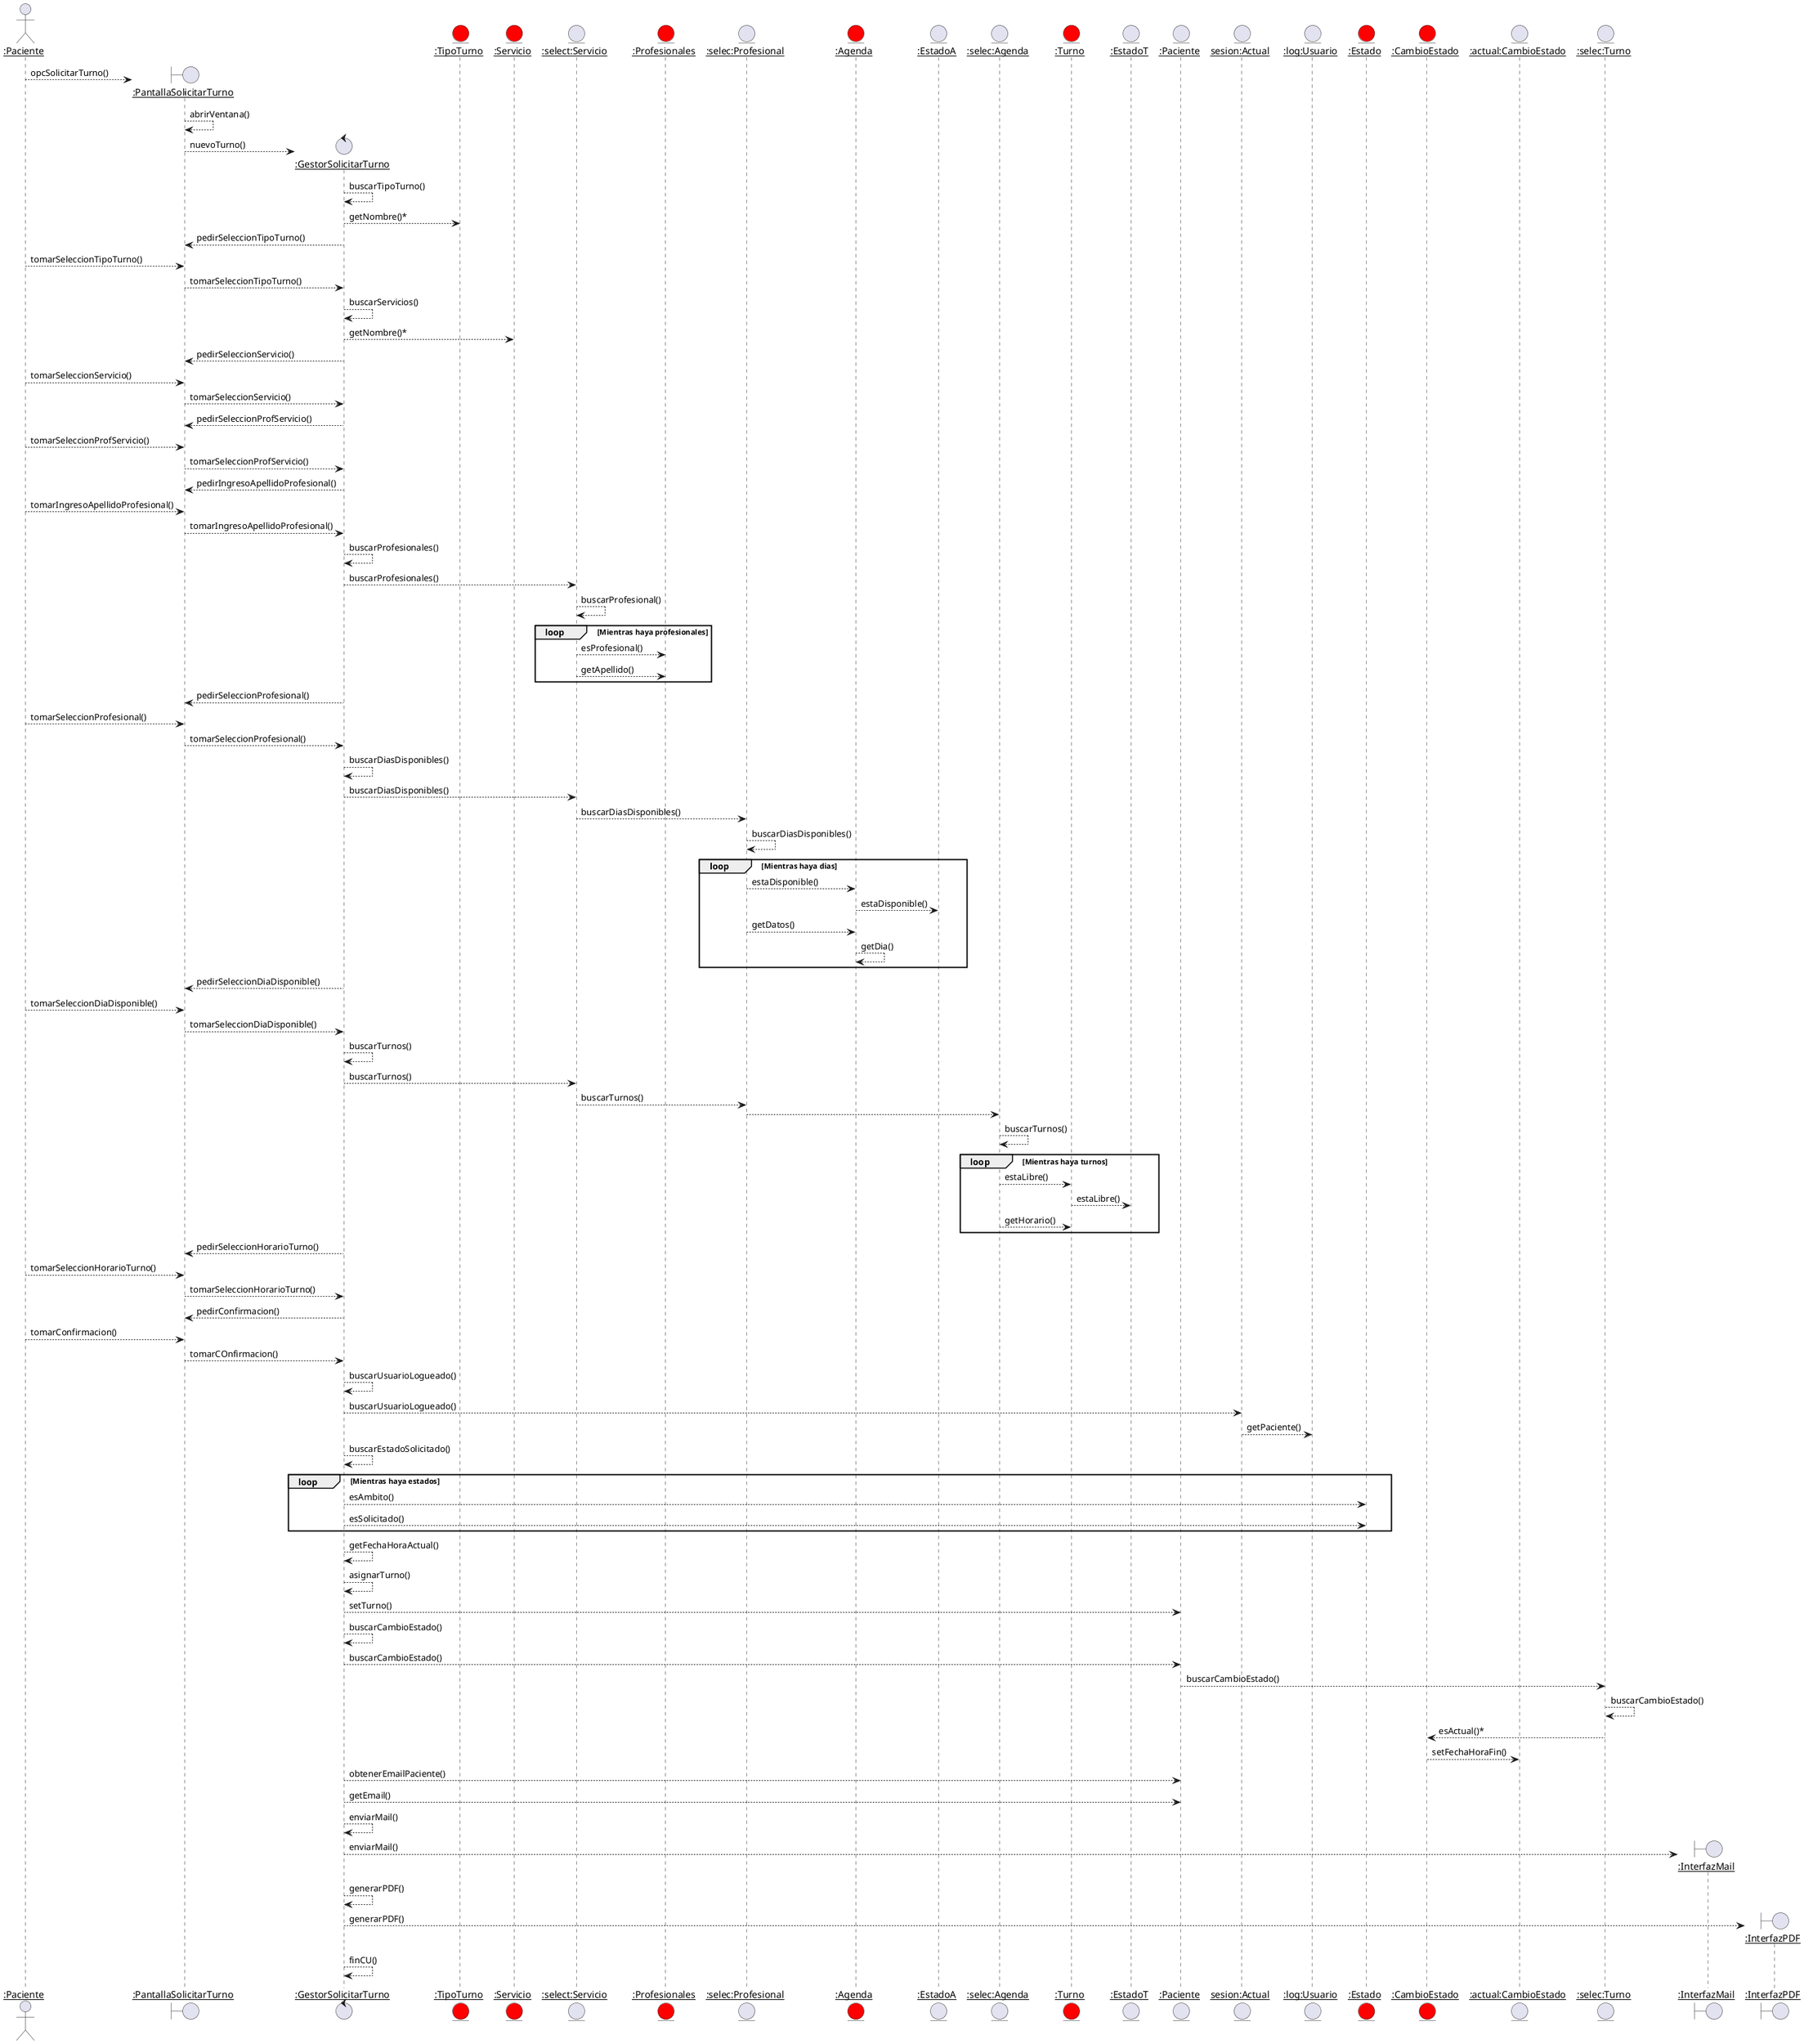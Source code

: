 @startuml secuencia 

actor "__:Paciente__" as P 

create boundary "__:PantallaSolicitarTurno__" as PST 

P --> PST : opcSolicitarTurno()

PST --> PST : abrirVentana()

create control "__:GestorSolicitarTurno__" as GST 

PST --> GST : nuevoTurno()

GST --> GST : buscarTipoTurno()
entity "__:TipoTurno__" as TT #Red
GST --> TT : getNombre()*

GST --> PST : pedirSeleccionTipoTurno()
P --> PST : tomarSeleccionTipoTurno()

PST --> GST : tomarSeleccionTipoTurno()

entity "__:Servicio__" as S #Red
GST --> GST : buscarServicios()

GST --> S: getNombre()*

GST --> PST : pedirSeleccionServicio()

P --> PST : tomarSeleccionServicio()

PST --> GST : tomarSeleccionServicio()

GST --> PST : pedirSeleccionProfServicio()
P --> PST : tomarSeleccionProfServicio()
PST --> GST : tomarSeleccionProfServicio()

GST --> PST : pedirIngresoApellidoProfesional()
P --> PST : tomarIngresoApellidoProfesional()

PST --> GST : tomarIngresoApellidoProfesional()

GST --> GST : buscarProfesionales()

entity "__:select:Servicio__" as sS 
GST --> sS : buscarProfesionales()
entity "__:Profesionales__" as Profesional #red 
sS --> sS : buscarProfesional()
group loop [Mientras haya profesionales]
    sS --> Profesional : esProfesional()
    sS --> Profesional : getApellido()
end

GST --> PST : pedirSeleccionProfesional()

P --> PST : tomarSeleccionProfesional()
PST --> GST : tomarSeleccionProfesional()

entity "__:selec:Profesional__" as sP

GST --> GST : buscarDiasDisponibles()

GST --> sS : buscarDiasDisponibles()
sS --> sP : buscarDiasDisponibles()
entity "__:Agenda__" as A #red
entity "__:EstadoA__" as EA 
sP --> sP : buscarDiasDisponibles()

group loop [Mientras haya dias]
    sP --> A : estaDisponible()
    A --> EA : estaDisponible()
    sP --> A : getDatos()
    A --> A : getDia()
end

GST --> PST : pedirSeleccionDiaDisponible()
P --> PST : tomarSeleccionDiaDisponible()
PST --> GST : tomarSeleccionDiaDisponible()

GST --> GST : buscarTurnos()
GST --> sS :buscarTurnos()
sS --> sP : buscarTurnos()
entity "__:selec:Agenda__" as sA
sP --> sA
sA --> sA : buscarTurnos()
entity "__:Turno__" as T #red
entity "__:EstadoT__" as ET 
group loop [Mientras haya turnos]
    sA --> T : estaLibre()
    T --> ET : estaLibre()
    sA --> T : getHorario()
end
GST --> PST : pedirSeleccionHorarioTurno()

P --> PST : tomarSeleccionHorarioTurno()
PST --> GST : tomarSeleccionHorarioTurno()

GST --> PST : pedirConfirmacion()
P --> PST : tomarConfirmacion()
PST --> GST : tomarCOnfirmacion()

entity "__:Paciente__" as Paciente

entity "__sesion:Actual__" as sActual
entity "__:log:Usuario__" as lU 

GST --> GST :buscarUsuarioLogueado()
GST --> sActual : buscarUsuarioLogueado()
sActual --> lU : getPaciente()

GST --> GST : buscarEstadoSolicitado()
entity "__:Estado__" as E #red
group loop [Mientras haya estados]
    GST --> E : esAmbito()
    GST --> E : esSolicitado()
end
entity "__:CambioEstado__" as CE #red
entity "__:actual:CambioEstado__" as aCE
entity "__:selec:Turno__" as sT 
GST --> GST : getFechaHoraActual()

GST --> GST : asignarTurno()
GST --> Paciente : setTurno()
GST --> GST : buscarCambioEstado()
GST --> Paciente : buscarCambioEstado()
Paciente --> sT : buscarCambioEstado()
sT --> sT : buscarCambioEstado()
sT --> CE : esActual()*
CE --> aCE : setFechaHoraFin()

GST --> Paciente : obtenerEmailPaciente()
GST --> Paciente : getEmail()

GST --> GST : enviarMail()
create boundary "__:InterfazMail__" as IM 
GST --> IM : enviarMail()
GST --> GST : generarPDF()
create boundary "__:InterfazPDF__" as IPDF
GST --> IPDF : generarPDF()
GST --> GST : finCU()

@enduml